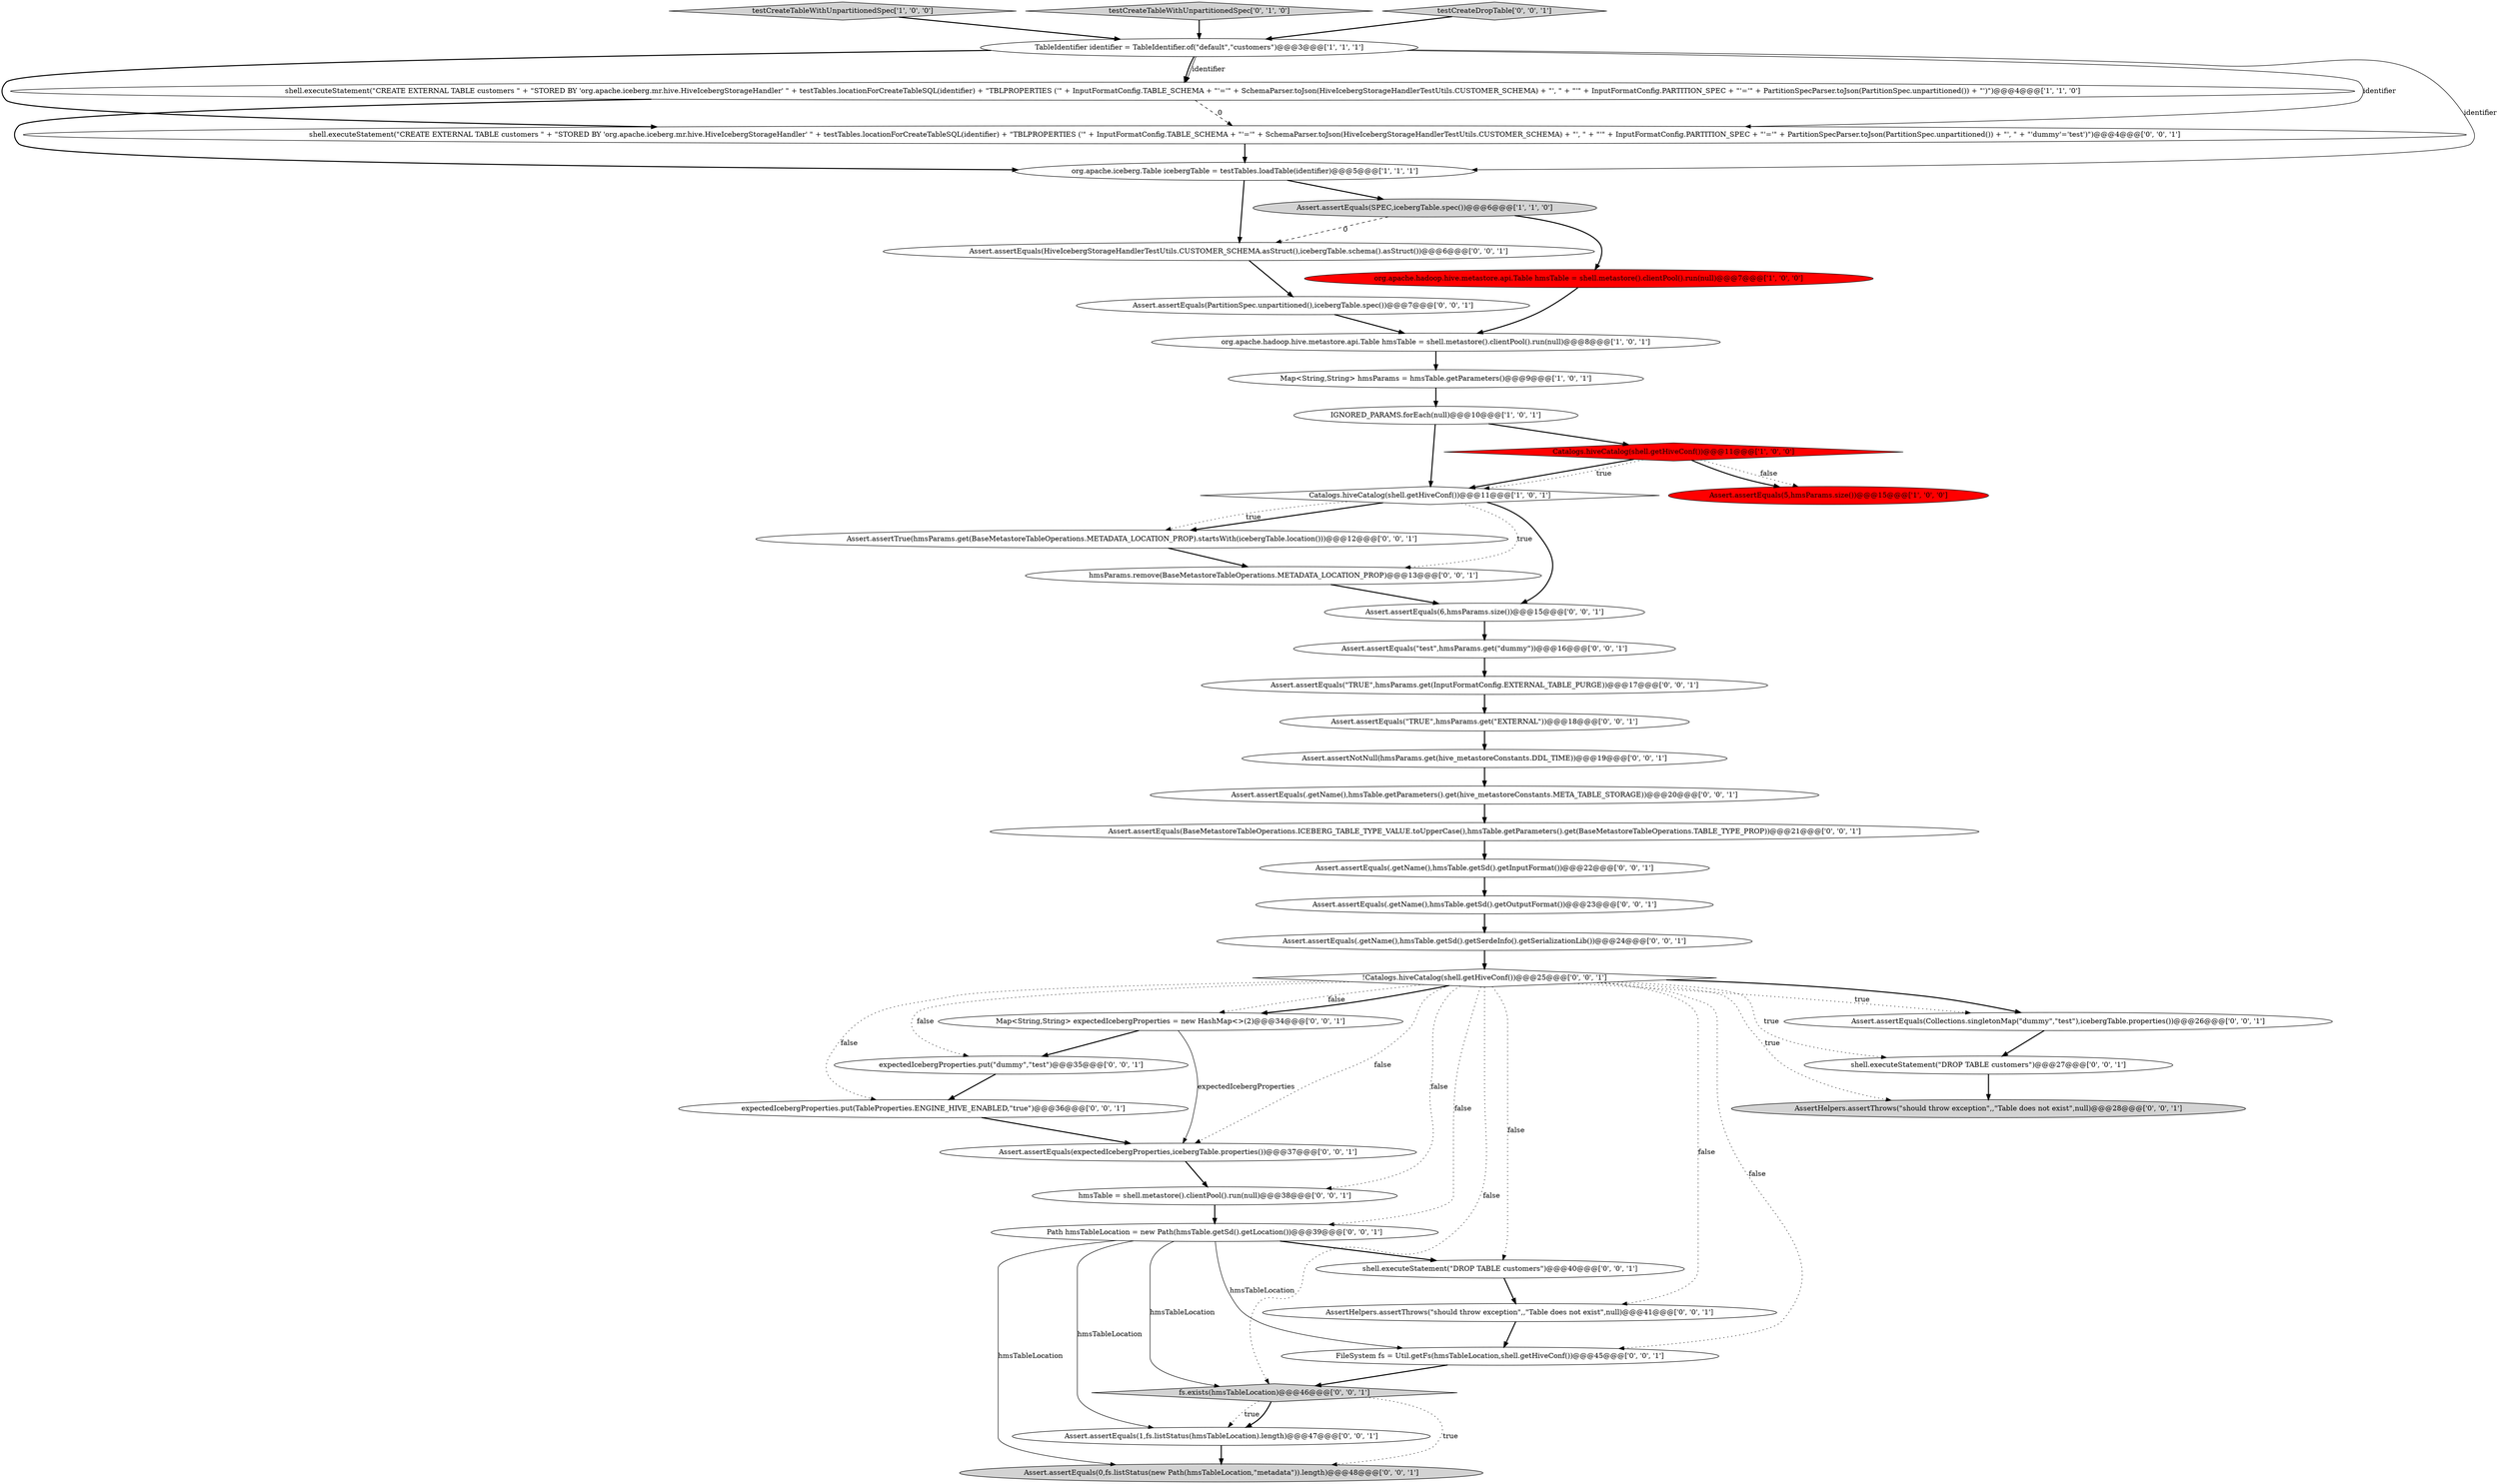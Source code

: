 digraph {
26 [style = filled, label = "shell.executeStatement(\"DROP TABLE customers\")@@@40@@@['0', '0', '1']", fillcolor = white, shape = ellipse image = "AAA0AAABBB3BBB"];
43 [style = filled, label = "expectedIcebergProperties.put(TableProperties.ENGINE_HIVE_ENABLED,\"true\")@@@36@@@['0', '0', '1']", fillcolor = white, shape = ellipse image = "AAA0AAABBB3BBB"];
39 [style = filled, label = "hmsParams.remove(BaseMetastoreTableOperations.METADATA_LOCATION_PROP)@@@13@@@['0', '0', '1']", fillcolor = white, shape = ellipse image = "AAA0AAABBB3BBB"];
20 [style = filled, label = "Assert.assertEquals(\"TRUE\",hmsParams.get(InputFormatConfig.EXTERNAL_TABLE_PURGE))@@@17@@@['0', '0', '1']", fillcolor = white, shape = ellipse image = "AAA0AAABBB3BBB"];
37 [style = filled, label = "Assert.assertEquals(.getName(),hmsTable.getSd().getInputFormat())@@@22@@@['0', '0', '1']", fillcolor = white, shape = ellipse image = "AAA0AAABBB3BBB"];
27 [style = filled, label = "Assert.assertEquals(0,fs.listStatus(new Path(hmsTableLocation,\"metadata\")).length)@@@48@@@['0', '0', '1']", fillcolor = lightgray, shape = ellipse image = "AAA0AAABBB3BBB"];
29 [style = filled, label = "AssertHelpers.assertThrows(\"should throw exception\",,\"Table does not exist\",null)@@@28@@@['0', '0', '1']", fillcolor = lightgray, shape = ellipse image = "AAA0AAABBB3BBB"];
19 [style = filled, label = "Assert.assertEquals(.getName(),hmsTable.getParameters().get(hive_metastoreConstants.META_TABLE_STORAGE))@@@20@@@['0', '0', '1']", fillcolor = white, shape = ellipse image = "AAA0AAABBB3BBB"];
32 [style = filled, label = "!Catalogs.hiveCatalog(shell.getHiveConf())@@@25@@@['0', '0', '1']", fillcolor = white, shape = diamond image = "AAA0AAABBB3BBB"];
34 [style = filled, label = "expectedIcebergProperties.put(\"dummy\",\"test\")@@@35@@@['0', '0', '1']", fillcolor = white, shape = ellipse image = "AAA0AAABBB3BBB"];
1 [style = filled, label = "Map<String,String> hmsParams = hmsTable.getParameters()@@@9@@@['1', '0', '1']", fillcolor = white, shape = ellipse image = "AAA0AAABBB1BBB"];
36 [style = filled, label = "AssertHelpers.assertThrows(\"should throw exception\",,\"Table does not exist\",null)@@@41@@@['0', '0', '1']", fillcolor = white, shape = ellipse image = "AAA0AAABBB3BBB"];
24 [style = filled, label = "shell.executeStatement(\"DROP TABLE customers\")@@@27@@@['0', '0', '1']", fillcolor = white, shape = ellipse image = "AAA0AAABBB3BBB"];
38 [style = filled, label = "Assert.assertEquals(PartitionSpec.unpartitioned(),icebergTable.spec())@@@7@@@['0', '0', '1']", fillcolor = white, shape = ellipse image = "AAA0AAABBB3BBB"];
44 [style = filled, label = "FileSystem fs = Util.getFs(hmsTableLocation,shell.getHiveConf())@@@45@@@['0', '0', '1']", fillcolor = white, shape = ellipse image = "AAA0AAABBB3BBB"];
17 [style = filled, label = "Assert.assertEquals(.getName(),hmsTable.getSd().getSerdeInfo().getSerializationLib())@@@24@@@['0', '0', '1']", fillcolor = white, shape = ellipse image = "AAA0AAABBB3BBB"];
33 [style = filled, label = "Assert.assertEquals(Collections.singletonMap(\"dummy\",\"test\"),icebergTable.properties())@@@26@@@['0', '0', '1']", fillcolor = white, shape = ellipse image = "AAA0AAABBB3BBB"];
22 [style = filled, label = "fs.exists(hmsTableLocation)@@@46@@@['0', '0', '1']", fillcolor = lightgray, shape = diamond image = "AAA0AAABBB3BBB"];
42 [style = filled, label = "Assert.assertEquals(1,fs.listStatus(hmsTableLocation).length)@@@47@@@['0', '0', '1']", fillcolor = white, shape = ellipse image = "AAA0AAABBB3BBB"];
40 [style = filled, label = "Map<String,String> expectedIcebergProperties = new HashMap<>(2)@@@34@@@['0', '0', '1']", fillcolor = white, shape = ellipse image = "AAA0AAABBB3BBB"];
14 [style = filled, label = "Assert.assertEquals(6,hmsParams.size())@@@15@@@['0', '0', '1']", fillcolor = white, shape = ellipse image = "AAA0AAABBB3BBB"];
41 [style = filled, label = "Assert.assertNotNull(hmsParams.get(hive_metastoreConstants.DDL_TIME))@@@19@@@['0', '0', '1']", fillcolor = white, shape = ellipse image = "AAA0AAABBB3BBB"];
4 [style = filled, label = "testCreateTableWithUnpartitionedSpec['1', '0', '0']", fillcolor = lightgray, shape = diamond image = "AAA0AAABBB1BBB"];
21 [style = filled, label = "Assert.assertEquals(.getName(),hmsTable.getSd().getOutputFormat())@@@23@@@['0', '0', '1']", fillcolor = white, shape = ellipse image = "AAA0AAABBB3BBB"];
31 [style = filled, label = "Assert.assertEquals(\"TRUE\",hmsParams.get(\"EXTERNAL\"))@@@18@@@['0', '0', '1']", fillcolor = white, shape = ellipse image = "AAA0AAABBB3BBB"];
9 [style = filled, label = "Assert.assertEquals(5,hmsParams.size())@@@15@@@['1', '0', '0']", fillcolor = red, shape = ellipse image = "AAA1AAABBB1BBB"];
5 [style = filled, label = "org.apache.hadoop.hive.metastore.api.Table hmsTable = shell.metastore().clientPool().run(null)@@@7@@@['1', '0', '0']", fillcolor = red, shape = ellipse image = "AAA1AAABBB1BBB"];
8 [style = filled, label = "Catalogs.hiveCatalog(shell.getHiveConf())@@@11@@@['1', '0', '1']", fillcolor = white, shape = diamond image = "AAA0AAABBB1BBB"];
11 [style = filled, label = "shell.executeStatement(\"CREATE EXTERNAL TABLE customers \" + \"STORED BY 'org.apache.iceberg.mr.hive.HiveIcebergStorageHandler' \" + testTables.locationForCreateTableSQL(identifier) + \"TBLPROPERTIES ('\" + InputFormatConfig.TABLE_SCHEMA + \"'='\" + SchemaParser.toJson(HiveIcebergStorageHandlerTestUtils.CUSTOMER_SCHEMA) + \"', \" + \"'\" + InputFormatConfig.PARTITION_SPEC + \"'='\" + PartitionSpecParser.toJson(PartitionSpec.unpartitioned()) + \"')\")@@@4@@@['1', '1', '0']", fillcolor = white, shape = ellipse image = "AAA0AAABBB1BBB"];
30 [style = filled, label = "Assert.assertEquals(\"test\",hmsParams.get(\"dummy\"))@@@16@@@['0', '0', '1']", fillcolor = white, shape = ellipse image = "AAA0AAABBB3BBB"];
16 [style = filled, label = "shell.executeStatement(\"CREATE EXTERNAL TABLE customers \" + \"STORED BY 'org.apache.iceberg.mr.hive.HiveIcebergStorageHandler' \" + testTables.locationForCreateTableSQL(identifier) + \"TBLPROPERTIES ('\" + InputFormatConfig.TABLE_SCHEMA + \"'='\" + SchemaParser.toJson(HiveIcebergStorageHandlerTestUtils.CUSTOMER_SCHEMA) + \"', \" + \"'\" + InputFormatConfig.PARTITION_SPEC + \"'='\" + PartitionSpecParser.toJson(PartitionSpec.unpartitioned()) + \"', \" + \"'dummy'='test')\")@@@4@@@['0', '0', '1']", fillcolor = white, shape = ellipse image = "AAA0AAABBB3BBB"];
7 [style = filled, label = "IGNORED_PARAMS.forEach(null)@@@10@@@['1', '0', '1']", fillcolor = white, shape = ellipse image = "AAA0AAABBB1BBB"];
13 [style = filled, label = "hmsTable = shell.metastore().clientPool().run(null)@@@38@@@['0', '0', '1']", fillcolor = white, shape = ellipse image = "AAA0AAABBB3BBB"];
2 [style = filled, label = "TableIdentifier identifier = TableIdentifier.of(\"default\",\"customers\")@@@3@@@['1', '1', '1']", fillcolor = white, shape = ellipse image = "AAA0AAABBB1BBB"];
0 [style = filled, label = "org.apache.iceberg.Table icebergTable = testTables.loadTable(identifier)@@@5@@@['1', '1', '1']", fillcolor = white, shape = ellipse image = "AAA0AAABBB1BBB"];
28 [style = filled, label = "Assert.assertTrue(hmsParams.get(BaseMetastoreTableOperations.METADATA_LOCATION_PROP).startsWith(icebergTable.location()))@@@12@@@['0', '0', '1']", fillcolor = white, shape = ellipse image = "AAA0AAABBB3BBB"];
35 [style = filled, label = "Assert.assertEquals(expectedIcebergProperties,icebergTable.properties())@@@37@@@['0', '0', '1']", fillcolor = white, shape = ellipse image = "AAA0AAABBB3BBB"];
6 [style = filled, label = "Assert.assertEquals(SPEC,icebergTable.spec())@@@6@@@['1', '1', '0']", fillcolor = lightgray, shape = ellipse image = "AAA0AAABBB1BBB"];
15 [style = filled, label = "Path hmsTableLocation = new Path(hmsTable.getSd().getLocation())@@@39@@@['0', '0', '1']", fillcolor = white, shape = ellipse image = "AAA0AAABBB3BBB"];
12 [style = filled, label = "testCreateTableWithUnpartitionedSpec['0', '1', '0']", fillcolor = lightgray, shape = diamond image = "AAA0AAABBB2BBB"];
18 [style = filled, label = "Assert.assertEquals(BaseMetastoreTableOperations.ICEBERG_TABLE_TYPE_VALUE.toUpperCase(),hmsTable.getParameters().get(BaseMetastoreTableOperations.TABLE_TYPE_PROP))@@@21@@@['0', '0', '1']", fillcolor = white, shape = ellipse image = "AAA0AAABBB3BBB"];
3 [style = filled, label = "Catalogs.hiveCatalog(shell.getHiveConf())@@@11@@@['1', '0', '0']", fillcolor = red, shape = diamond image = "AAA1AAABBB1BBB"];
23 [style = filled, label = "Assert.assertEquals(HiveIcebergStorageHandlerTestUtils.CUSTOMER_SCHEMA.asStruct(),icebergTable.schema().asStruct())@@@6@@@['0', '0', '1']", fillcolor = white, shape = ellipse image = "AAA0AAABBB3BBB"];
10 [style = filled, label = "org.apache.hadoop.hive.metastore.api.Table hmsTable = shell.metastore().clientPool().run(null)@@@8@@@['1', '0', '1']", fillcolor = white, shape = ellipse image = "AAA0AAABBB1BBB"];
25 [style = filled, label = "testCreateDropTable['0', '0', '1']", fillcolor = lightgray, shape = diamond image = "AAA0AAABBB3BBB"];
15->42 [style = solid, label="hmsTableLocation"];
18->37 [style = bold, label=""];
32->22 [style = dotted, label="false"];
5->10 [style = bold, label=""];
8->28 [style = bold, label=""];
8->28 [style = dotted, label="true"];
15->27 [style = solid, label="hmsTableLocation"];
16->0 [style = bold, label=""];
19->18 [style = bold, label=""];
3->9 [style = dotted, label="false"];
32->24 [style = dotted, label="true"];
14->30 [style = bold, label=""];
40->35 [style = solid, label="expectedIcebergProperties"];
41->19 [style = bold, label=""];
32->43 [style = dotted, label="false"];
36->44 [style = bold, label=""];
0->6 [style = bold, label=""];
38->10 [style = bold, label=""];
2->11 [style = solid, label="identifier"];
30->20 [style = bold, label=""];
32->40 [style = dotted, label="false"];
28->39 [style = bold, label=""];
32->36 [style = dotted, label="false"];
26->36 [style = bold, label=""];
32->44 [style = dotted, label="false"];
11->16 [style = dashed, label="0"];
37->21 [style = bold, label=""];
8->14 [style = bold, label=""];
2->16 [style = solid, label="identifier"];
39->14 [style = bold, label=""];
8->39 [style = dotted, label="true"];
20->31 [style = bold, label=""];
24->29 [style = bold, label=""];
4->2 [style = bold, label=""];
40->34 [style = bold, label=""];
17->32 [style = bold, label=""];
15->22 [style = solid, label="hmsTableLocation"];
7->8 [style = bold, label=""];
32->13 [style = dotted, label="false"];
32->35 [style = dotted, label="false"];
1->7 [style = bold, label=""];
25->2 [style = bold, label=""];
32->33 [style = bold, label=""];
7->3 [style = bold, label=""];
15->44 [style = solid, label="hmsTableLocation"];
32->33 [style = dotted, label="true"];
15->26 [style = bold, label=""];
2->0 [style = solid, label="identifier"];
3->9 [style = bold, label=""];
6->5 [style = bold, label=""];
12->2 [style = bold, label=""];
11->0 [style = bold, label=""];
0->23 [style = bold, label=""];
43->35 [style = bold, label=""];
22->42 [style = dotted, label="true"];
33->24 [style = bold, label=""];
3->8 [style = bold, label=""];
32->40 [style = bold, label=""];
23->38 [style = bold, label=""];
22->27 [style = dotted, label="true"];
31->41 [style = bold, label=""];
32->34 [style = dotted, label="false"];
22->42 [style = bold, label=""];
42->27 [style = bold, label=""];
44->22 [style = bold, label=""];
13->15 [style = bold, label=""];
32->29 [style = dotted, label="true"];
32->15 [style = dotted, label="false"];
35->13 [style = bold, label=""];
10->1 [style = bold, label=""];
34->43 [style = bold, label=""];
3->8 [style = dotted, label="true"];
32->26 [style = dotted, label="false"];
21->17 [style = bold, label=""];
2->11 [style = bold, label=""];
6->23 [style = dashed, label="0"];
2->16 [style = bold, label=""];
}
